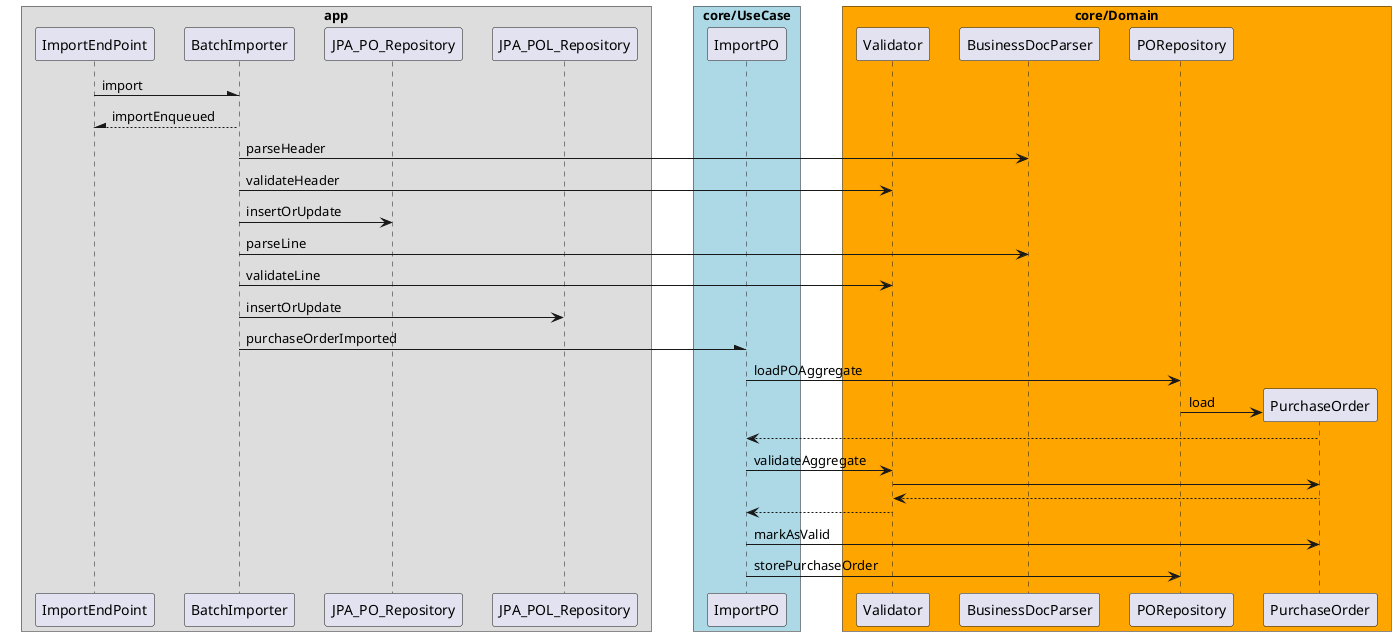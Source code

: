 @startuml
skinparam ParticipantPadding 10
skinparam BoxPadding 20
box "app"
  participant ImportEndPoint
  participant BatchImporter
  participant JPA_PO_Repository
  participant JPA_POL_Repository
end box
box "core/UseCase" #LightBlue
  participant ImportPO
end box
box "core/Domain" #Orange
  participant Validator
  participant BusinessDocParser
  participant PORepository
  participant PurchaseOrder
end box

ImportEndPoint -\ BatchImporter: import
BatchImporter --\ ImportEndPoint: importEnqueued
BatchImporter -> BusinessDocParser: parseHeader
BatchImporter -> Validator: validateHeader
BatchImporter -> JPA_PO_Repository: insertOrUpdate
BatchImporter -> BusinessDocParser: parseLine
BatchImporter -> Validator: validateLine
BatchImporter -> JPA_POL_Repository: insertOrUpdate
BatchImporter -\ ImportPO: purchaseOrderImported
ImportPO -> PORepository: loadPOAggregate
PORepository -> PurchaseOrder ** : load
PurchaseOrder --> ImportPO
ImportPO -> Validator: validateAggregate
Validator -> PurchaseOrder
PurchaseOrder --> Validator
Validator --> ImportPO
ImportPO -> PurchaseOrder: markAsValid
ImportPO -> PORepository: storePurchaseOrder
@enduml
